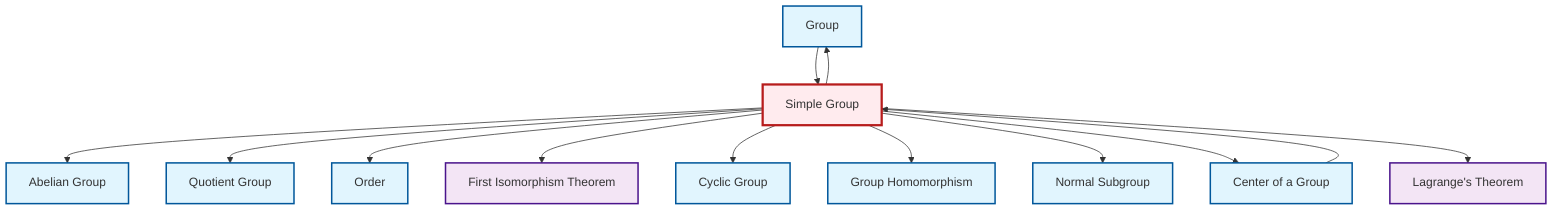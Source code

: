 graph TD
    classDef definition fill:#e1f5fe,stroke:#01579b,stroke-width:2px
    classDef theorem fill:#f3e5f5,stroke:#4a148c,stroke-width:2px
    classDef axiom fill:#fff3e0,stroke:#e65100,stroke-width:2px
    classDef example fill:#e8f5e9,stroke:#1b5e20,stroke-width:2px
    classDef current fill:#ffebee,stroke:#b71c1c,stroke-width:3px
    def-group["Group"]:::definition
    def-simple-group["Simple Group"]:::definition
    def-homomorphism["Group Homomorphism"]:::definition
    def-cyclic-group["Cyclic Group"]:::definition
    def-normal-subgroup["Normal Subgroup"]:::definition
    thm-lagrange["Lagrange's Theorem"]:::theorem
    def-order["Order"]:::definition
    def-quotient-group["Quotient Group"]:::definition
    thm-first-isomorphism["First Isomorphism Theorem"]:::theorem
    def-center-of-group["Center of a Group"]:::definition
    def-abelian-group["Abelian Group"]:::definition
    def-simple-group --> def-abelian-group
    def-simple-group --> def-quotient-group
    def-simple-group --> def-order
    def-simple-group --> thm-first-isomorphism
    def-center-of-group --> def-simple-group
    def-simple-group --> def-group
    def-simple-group --> def-cyclic-group
    def-simple-group --> def-homomorphism
    def-group --> def-simple-group
    def-simple-group --> def-normal-subgroup
    def-simple-group --> def-center-of-group
    def-simple-group --> thm-lagrange
    class def-simple-group current